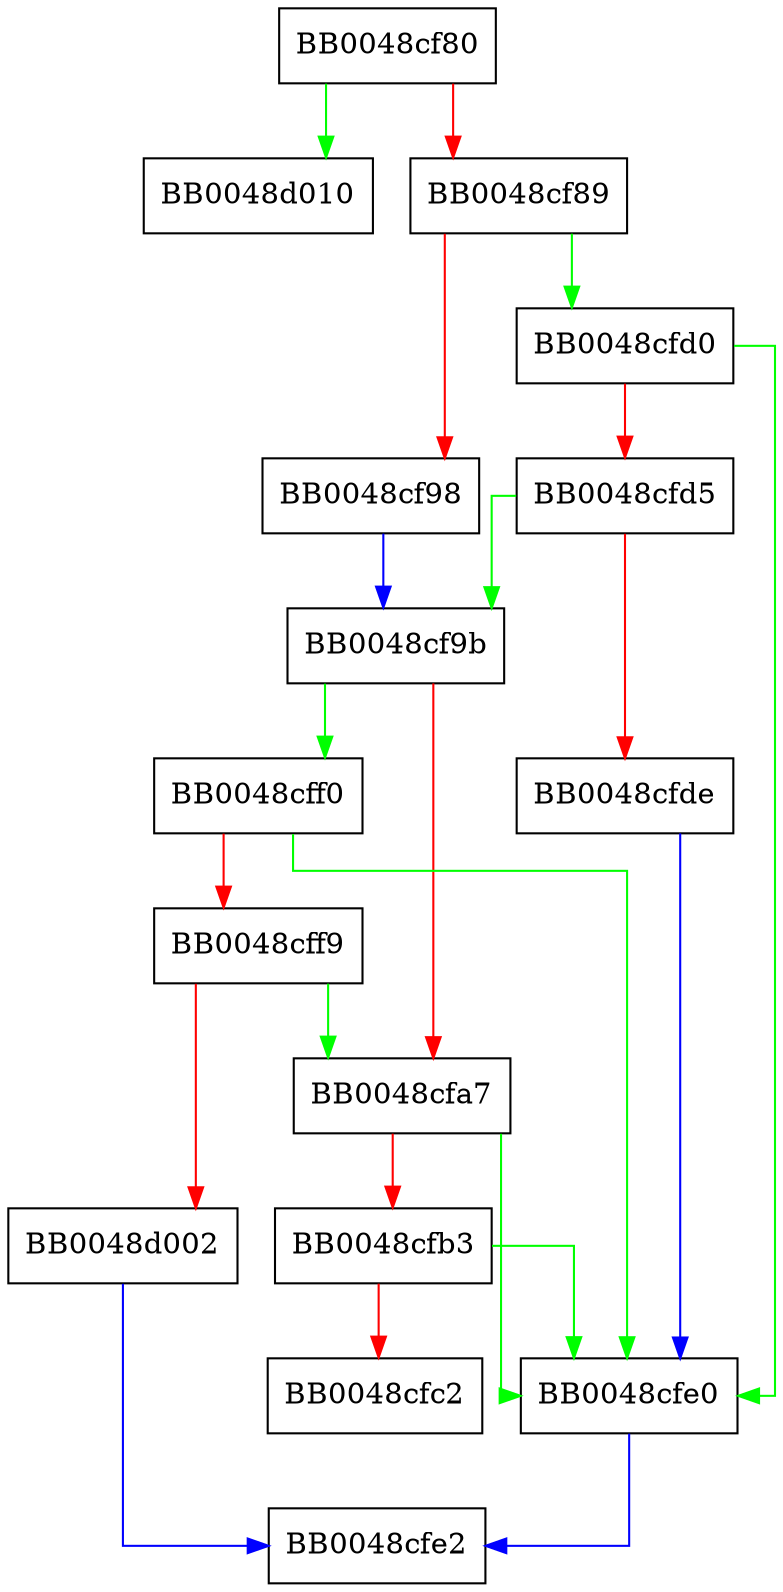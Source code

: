 digraph SSL_get_cipher_list {
  node [shape="box"];
  graph [splines=ortho];
  BB0048cf80 -> BB0048d010 [color="green"];
  BB0048cf80 -> BB0048cf89 [color="red"];
  BB0048cf89 -> BB0048cfd0 [color="green"];
  BB0048cf89 -> BB0048cf98 [color="red"];
  BB0048cf98 -> BB0048cf9b [color="blue"];
  BB0048cf9b -> BB0048cff0 [color="green"];
  BB0048cf9b -> BB0048cfa7 [color="red"];
  BB0048cfa7 -> BB0048cfe0 [color="green"];
  BB0048cfa7 -> BB0048cfb3 [color="red"];
  BB0048cfb3 -> BB0048cfe0 [color="green"];
  BB0048cfb3 -> BB0048cfc2 [color="red"];
  BB0048cfd0 -> BB0048cfe0 [color="green"];
  BB0048cfd0 -> BB0048cfd5 [color="red"];
  BB0048cfd5 -> BB0048cf9b [color="green"];
  BB0048cfd5 -> BB0048cfde [color="red"];
  BB0048cfde -> BB0048cfe0 [color="blue"];
  BB0048cfe0 -> BB0048cfe2 [color="blue"];
  BB0048cff0 -> BB0048cfe0 [color="green"];
  BB0048cff0 -> BB0048cff9 [color="red"];
  BB0048cff9 -> BB0048cfa7 [color="green"];
  BB0048cff9 -> BB0048d002 [color="red"];
  BB0048d002 -> BB0048cfe2 [color="blue"];
}